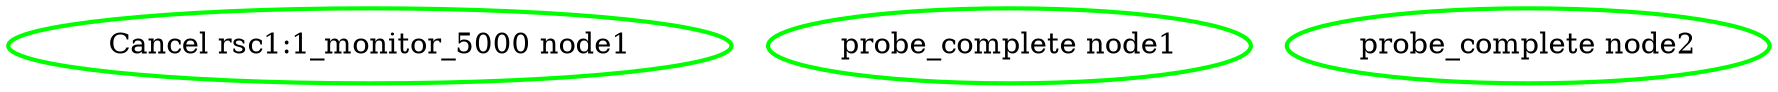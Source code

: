 digraph "g" {
"Cancel rsc1:1_monitor_5000 node1" [ style=bold color="green" fontcolor="black"]
"probe_complete node1" [ style=bold color="green" fontcolor="black"]
"probe_complete node2" [ style=bold color="green" fontcolor="black"]
}
